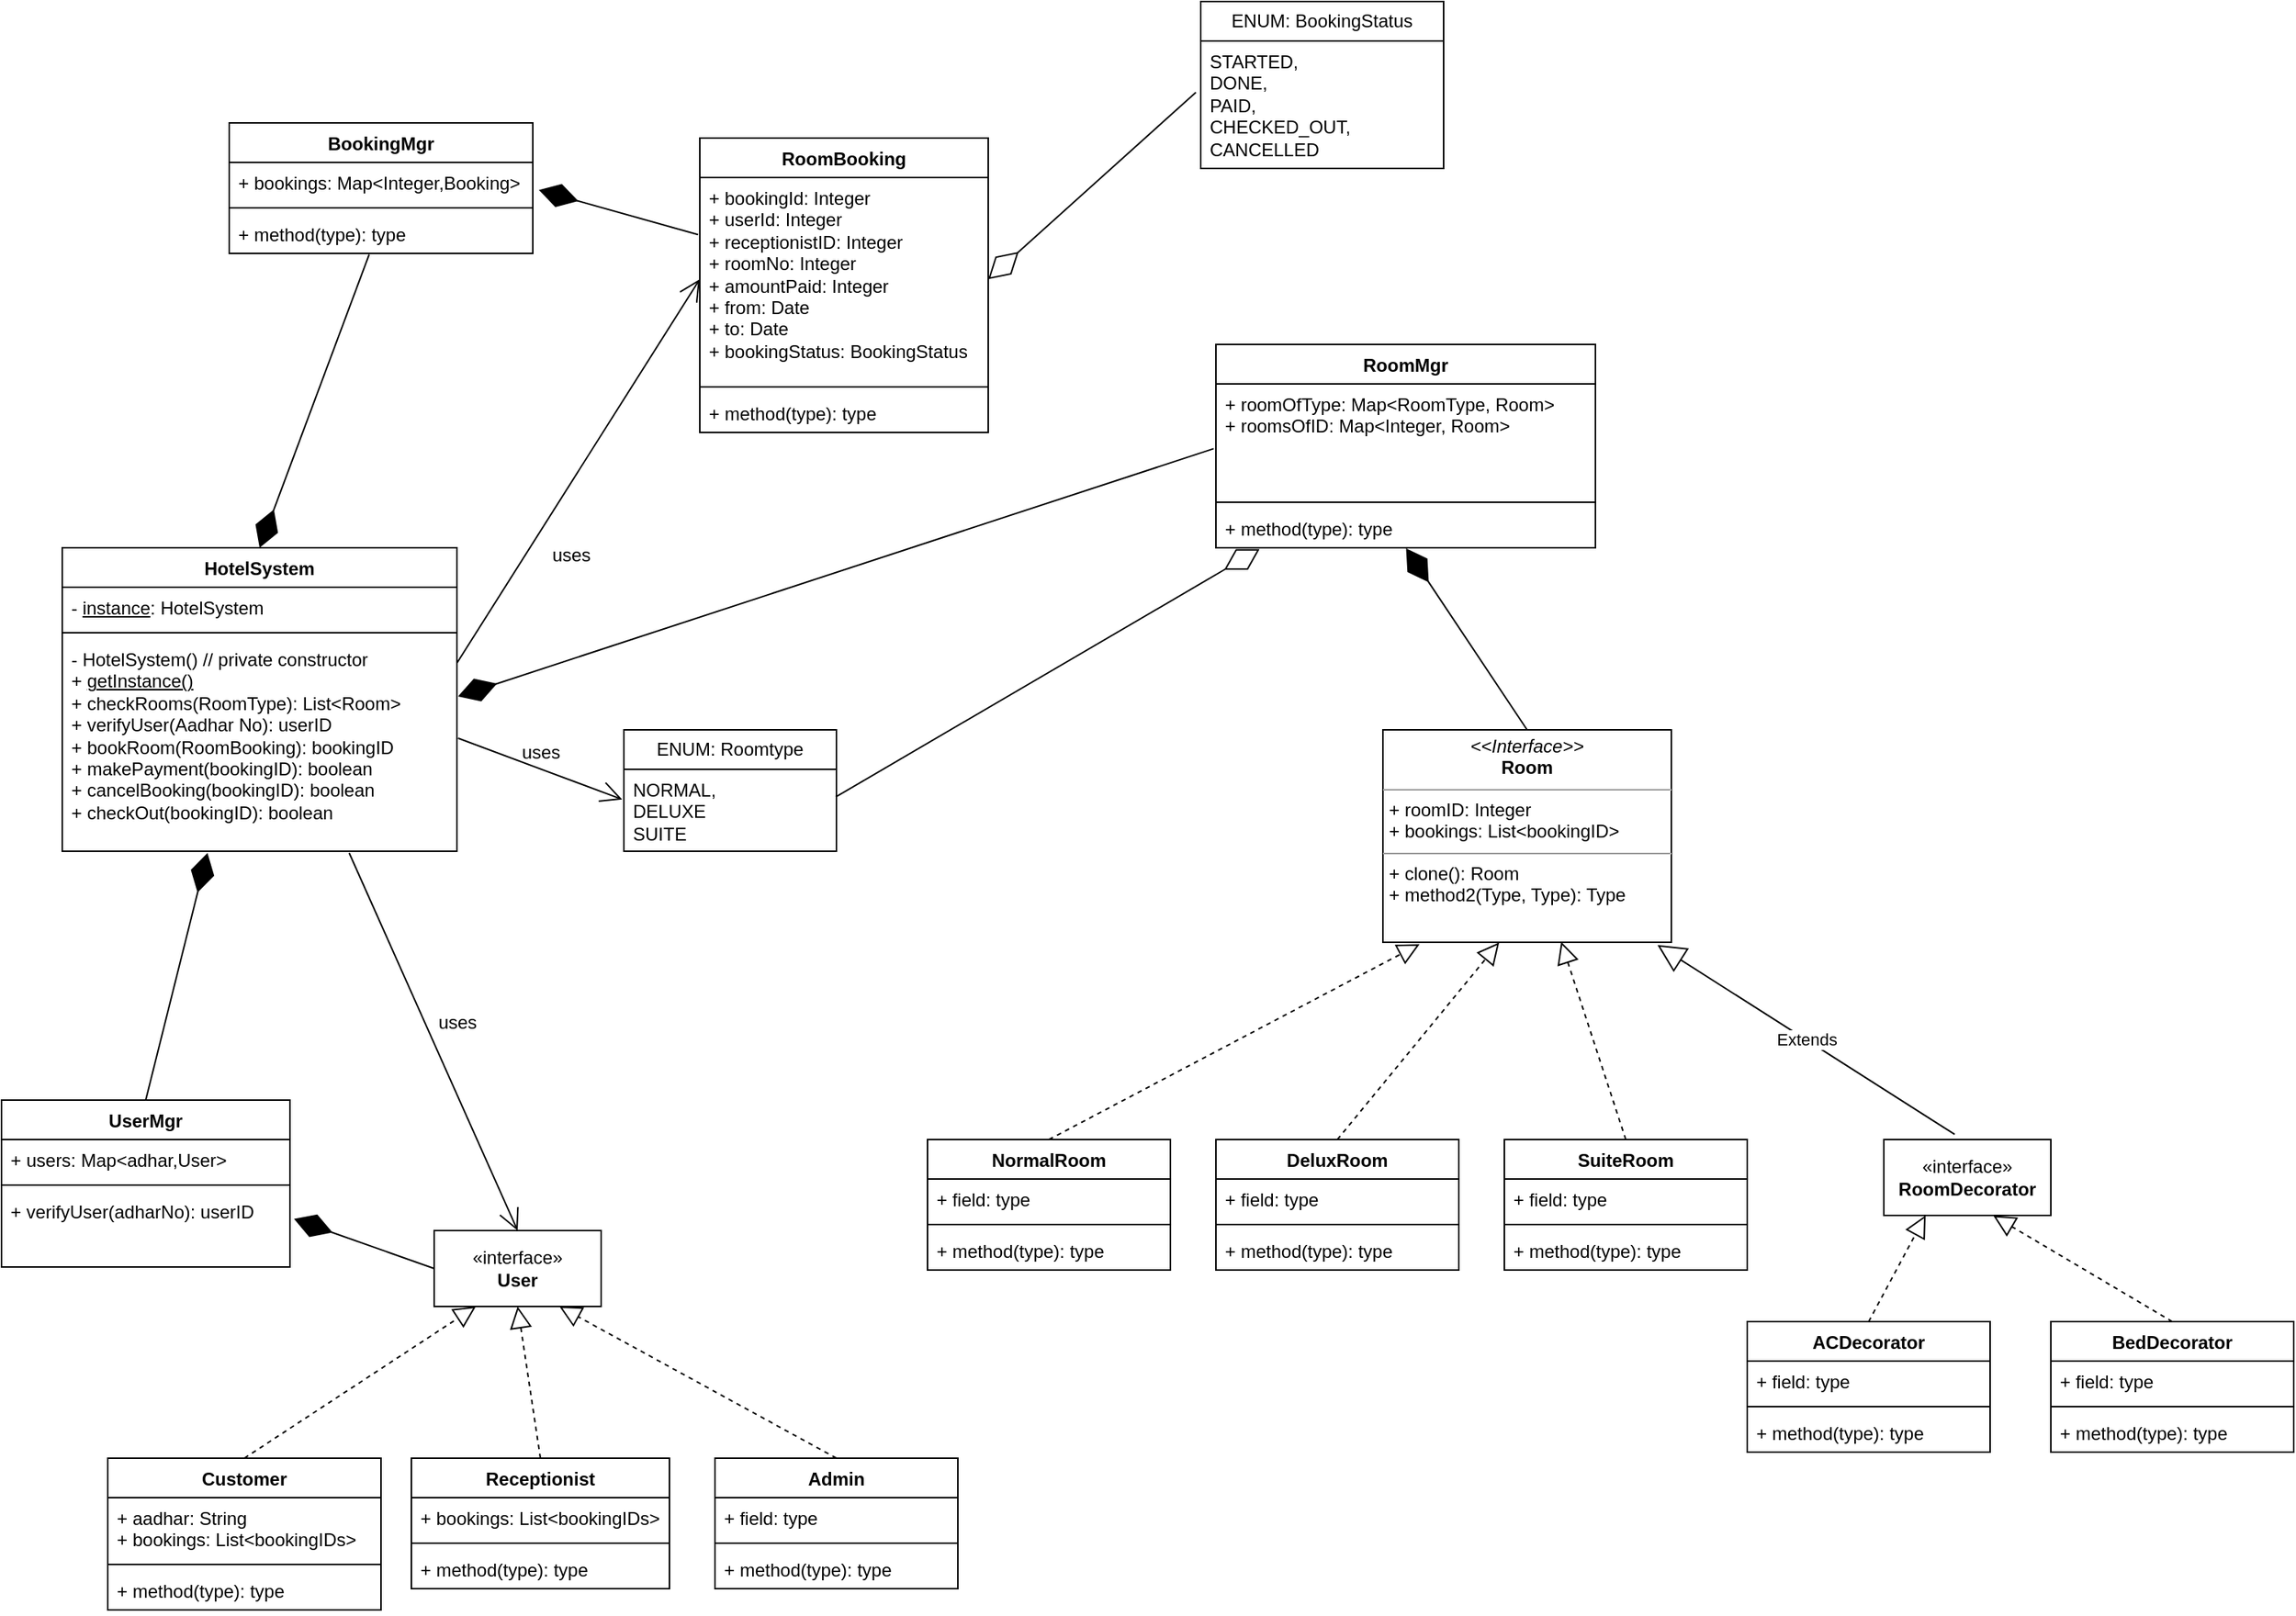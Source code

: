 <mxfile version="21.6.1" type="device">
  <diagram name="Page-1" id="GfwmIcArtnIXMi-xh_yv">
    <mxGraphModel dx="2812" dy="2037" grid="1" gridSize="10" guides="1" tooltips="1" connect="1" arrows="1" fold="1" page="1" pageScale="1" pageWidth="827" pageHeight="1169" math="0" shadow="0">
      <root>
        <mxCell id="0" />
        <mxCell id="1" parent="0" />
        <mxCell id="0rLFwju8Q2Q1ZzKIV3mr-5" value="«interface»&lt;br&gt;&lt;b&gt;User&lt;/b&gt;" style="html=1;whiteSpace=wrap;" vertex="1" parent="1">
          <mxGeometry x="115" y="50" width="110" height="50" as="geometry" />
        </mxCell>
        <mxCell id="0rLFwju8Q2Q1ZzKIV3mr-6" value="" style="endArrow=block;dashed=1;endFill=0;endSize=12;html=1;rounded=0;exitX=0.5;exitY=0;exitDx=0;exitDy=0;entryX=0.75;entryY=1;entryDx=0;entryDy=0;" edge="1" parent="1" source="0rLFwju8Q2Q1ZzKIV3mr-20" target="0rLFwju8Q2Q1ZzKIV3mr-5">
          <mxGeometry width="160" relative="1" as="geometry">
            <mxPoint x="330" y="290" as="sourcePoint" />
            <mxPoint x="490" y="290" as="targetPoint" />
          </mxGeometry>
        </mxCell>
        <mxCell id="0rLFwju8Q2Q1ZzKIV3mr-7" value="Customer" style="swimlane;fontStyle=1;align=center;verticalAlign=top;childLayout=stackLayout;horizontal=1;startSize=26;horizontalStack=0;resizeParent=1;resizeParentMax=0;resizeLast=0;collapsible=1;marginBottom=0;whiteSpace=wrap;html=1;" vertex="1" parent="1">
          <mxGeometry x="-100" y="200" width="180" height="100" as="geometry" />
        </mxCell>
        <mxCell id="0rLFwju8Q2Q1ZzKIV3mr-8" value="+ aadhar: String&lt;br&gt;+ bookings: List&amp;lt;bookingIDs&amp;gt;" style="text;strokeColor=none;fillColor=none;align=left;verticalAlign=top;spacingLeft=4;spacingRight=4;overflow=hidden;rotatable=0;points=[[0,0.5],[1,0.5]];portConstraint=eastwest;whiteSpace=wrap;html=1;" vertex="1" parent="0rLFwju8Q2Q1ZzKIV3mr-7">
          <mxGeometry y="26" width="180" height="40" as="geometry" />
        </mxCell>
        <mxCell id="0rLFwju8Q2Q1ZzKIV3mr-9" value="" style="line;strokeWidth=1;fillColor=none;align=left;verticalAlign=middle;spacingTop=-1;spacingLeft=3;spacingRight=3;rotatable=0;labelPosition=right;points=[];portConstraint=eastwest;strokeColor=inherit;" vertex="1" parent="0rLFwju8Q2Q1ZzKIV3mr-7">
          <mxGeometry y="66" width="180" height="8" as="geometry" />
        </mxCell>
        <mxCell id="0rLFwju8Q2Q1ZzKIV3mr-10" value="+ method(type): type" style="text;strokeColor=none;fillColor=none;align=left;verticalAlign=top;spacingLeft=4;spacingRight=4;overflow=hidden;rotatable=0;points=[[0,0.5],[1,0.5]];portConstraint=eastwest;whiteSpace=wrap;html=1;" vertex="1" parent="0rLFwju8Q2Q1ZzKIV3mr-7">
          <mxGeometry y="74" width="180" height="26" as="geometry" />
        </mxCell>
        <mxCell id="0rLFwju8Q2Q1ZzKIV3mr-12" value="Receptionist" style="swimlane;fontStyle=1;align=center;verticalAlign=top;childLayout=stackLayout;horizontal=1;startSize=26;horizontalStack=0;resizeParent=1;resizeParentMax=0;resizeLast=0;collapsible=1;marginBottom=0;whiteSpace=wrap;html=1;" vertex="1" parent="1">
          <mxGeometry x="100" y="200" width="170" height="86" as="geometry" />
        </mxCell>
        <mxCell id="0rLFwju8Q2Q1ZzKIV3mr-13" value="+ bookings: List&amp;lt;bookingIDs&amp;gt;" style="text;strokeColor=none;fillColor=none;align=left;verticalAlign=top;spacingLeft=4;spacingRight=4;overflow=hidden;rotatable=0;points=[[0,0.5],[1,0.5]];portConstraint=eastwest;whiteSpace=wrap;html=1;" vertex="1" parent="0rLFwju8Q2Q1ZzKIV3mr-12">
          <mxGeometry y="26" width="170" height="26" as="geometry" />
        </mxCell>
        <mxCell id="0rLFwju8Q2Q1ZzKIV3mr-14" value="" style="line;strokeWidth=1;fillColor=none;align=left;verticalAlign=middle;spacingTop=-1;spacingLeft=3;spacingRight=3;rotatable=0;labelPosition=right;points=[];portConstraint=eastwest;strokeColor=inherit;" vertex="1" parent="0rLFwju8Q2Q1ZzKIV3mr-12">
          <mxGeometry y="52" width="170" height="8" as="geometry" />
        </mxCell>
        <mxCell id="0rLFwju8Q2Q1ZzKIV3mr-15" value="+ method(type): type" style="text;strokeColor=none;fillColor=none;align=left;verticalAlign=top;spacingLeft=4;spacingRight=4;overflow=hidden;rotatable=0;points=[[0,0.5],[1,0.5]];portConstraint=eastwest;whiteSpace=wrap;html=1;" vertex="1" parent="0rLFwju8Q2Q1ZzKIV3mr-12">
          <mxGeometry y="60" width="170" height="26" as="geometry" />
        </mxCell>
        <mxCell id="0rLFwju8Q2Q1ZzKIV3mr-20" value="Admin" style="swimlane;fontStyle=1;align=center;verticalAlign=top;childLayout=stackLayout;horizontal=1;startSize=26;horizontalStack=0;resizeParent=1;resizeParentMax=0;resizeLast=0;collapsible=1;marginBottom=0;whiteSpace=wrap;html=1;" vertex="1" parent="1">
          <mxGeometry x="300" y="200" width="160" height="86" as="geometry" />
        </mxCell>
        <mxCell id="0rLFwju8Q2Q1ZzKIV3mr-21" value="+ field: type" style="text;strokeColor=none;fillColor=none;align=left;verticalAlign=top;spacingLeft=4;spacingRight=4;overflow=hidden;rotatable=0;points=[[0,0.5],[1,0.5]];portConstraint=eastwest;whiteSpace=wrap;html=1;" vertex="1" parent="0rLFwju8Q2Q1ZzKIV3mr-20">
          <mxGeometry y="26" width="160" height="26" as="geometry" />
        </mxCell>
        <mxCell id="0rLFwju8Q2Q1ZzKIV3mr-22" value="" style="line;strokeWidth=1;fillColor=none;align=left;verticalAlign=middle;spacingTop=-1;spacingLeft=3;spacingRight=3;rotatable=0;labelPosition=right;points=[];portConstraint=eastwest;strokeColor=inherit;" vertex="1" parent="0rLFwju8Q2Q1ZzKIV3mr-20">
          <mxGeometry y="52" width="160" height="8" as="geometry" />
        </mxCell>
        <mxCell id="0rLFwju8Q2Q1ZzKIV3mr-23" value="+ method(type): type" style="text;strokeColor=none;fillColor=none;align=left;verticalAlign=top;spacingLeft=4;spacingRight=4;overflow=hidden;rotatable=0;points=[[0,0.5],[1,0.5]];portConstraint=eastwest;whiteSpace=wrap;html=1;" vertex="1" parent="0rLFwju8Q2Q1ZzKIV3mr-20">
          <mxGeometry y="60" width="160" height="26" as="geometry" />
        </mxCell>
        <mxCell id="0rLFwju8Q2Q1ZzKIV3mr-24" value="" style="endArrow=block;dashed=1;endFill=0;endSize=12;html=1;rounded=0;exitX=0.5;exitY=0;exitDx=0;exitDy=0;entryX=0.5;entryY=1;entryDx=0;entryDy=0;" edge="1" parent="1" source="0rLFwju8Q2Q1ZzKIV3mr-12" target="0rLFwju8Q2Q1ZzKIV3mr-5">
          <mxGeometry width="160" relative="1" as="geometry">
            <mxPoint x="390" y="210" as="sourcePoint" />
            <mxPoint x="143" y="120" as="targetPoint" />
          </mxGeometry>
        </mxCell>
        <mxCell id="0rLFwju8Q2Q1ZzKIV3mr-25" value="" style="endArrow=block;dashed=1;endFill=0;endSize=12;html=1;rounded=0;exitX=0.5;exitY=0;exitDx=0;exitDy=0;entryX=0.25;entryY=1;entryDx=0;entryDy=0;" edge="1" parent="1" source="0rLFwju8Q2Q1ZzKIV3mr-7" target="0rLFwju8Q2Q1ZzKIV3mr-5">
          <mxGeometry width="160" relative="1" as="geometry">
            <mxPoint x="180" y="210" as="sourcePoint" />
            <mxPoint x="115" y="120" as="targetPoint" />
          </mxGeometry>
        </mxCell>
        <mxCell id="0rLFwju8Q2Q1ZzKIV3mr-29" value="NormalRoom" style="swimlane;fontStyle=1;align=center;verticalAlign=top;childLayout=stackLayout;horizontal=1;startSize=26;horizontalStack=0;resizeParent=1;resizeParentMax=0;resizeLast=0;collapsible=1;marginBottom=0;whiteSpace=wrap;html=1;" vertex="1" parent="1">
          <mxGeometry x="440" y="-10" width="160" height="86" as="geometry" />
        </mxCell>
        <mxCell id="0rLFwju8Q2Q1ZzKIV3mr-30" value="+ field: type" style="text;strokeColor=none;fillColor=none;align=left;verticalAlign=top;spacingLeft=4;spacingRight=4;overflow=hidden;rotatable=0;points=[[0,0.5],[1,0.5]];portConstraint=eastwest;whiteSpace=wrap;html=1;" vertex="1" parent="0rLFwju8Q2Q1ZzKIV3mr-29">
          <mxGeometry y="26" width="160" height="26" as="geometry" />
        </mxCell>
        <mxCell id="0rLFwju8Q2Q1ZzKIV3mr-31" value="" style="line;strokeWidth=1;fillColor=none;align=left;verticalAlign=middle;spacingTop=-1;spacingLeft=3;spacingRight=3;rotatable=0;labelPosition=right;points=[];portConstraint=eastwest;strokeColor=inherit;" vertex="1" parent="0rLFwju8Q2Q1ZzKIV3mr-29">
          <mxGeometry y="52" width="160" height="8" as="geometry" />
        </mxCell>
        <mxCell id="0rLFwju8Q2Q1ZzKIV3mr-32" value="+ method(type): type" style="text;strokeColor=none;fillColor=none;align=left;verticalAlign=top;spacingLeft=4;spacingRight=4;overflow=hidden;rotatable=0;points=[[0,0.5],[1,0.5]];portConstraint=eastwest;whiteSpace=wrap;html=1;" vertex="1" parent="0rLFwju8Q2Q1ZzKIV3mr-29">
          <mxGeometry y="60" width="160" height="26" as="geometry" />
        </mxCell>
        <mxCell id="0rLFwju8Q2Q1ZzKIV3mr-33" value="DeluxRoom" style="swimlane;fontStyle=1;align=center;verticalAlign=top;childLayout=stackLayout;horizontal=1;startSize=26;horizontalStack=0;resizeParent=1;resizeParentMax=0;resizeLast=0;collapsible=1;marginBottom=0;whiteSpace=wrap;html=1;" vertex="1" parent="1">
          <mxGeometry x="630" y="-10" width="160" height="86" as="geometry" />
        </mxCell>
        <mxCell id="0rLFwju8Q2Q1ZzKIV3mr-34" value="+ field: type" style="text;strokeColor=none;fillColor=none;align=left;verticalAlign=top;spacingLeft=4;spacingRight=4;overflow=hidden;rotatable=0;points=[[0,0.5],[1,0.5]];portConstraint=eastwest;whiteSpace=wrap;html=1;" vertex="1" parent="0rLFwju8Q2Q1ZzKIV3mr-33">
          <mxGeometry y="26" width="160" height="26" as="geometry" />
        </mxCell>
        <mxCell id="0rLFwju8Q2Q1ZzKIV3mr-35" value="" style="line;strokeWidth=1;fillColor=none;align=left;verticalAlign=middle;spacingTop=-1;spacingLeft=3;spacingRight=3;rotatable=0;labelPosition=right;points=[];portConstraint=eastwest;strokeColor=inherit;" vertex="1" parent="0rLFwju8Q2Q1ZzKIV3mr-33">
          <mxGeometry y="52" width="160" height="8" as="geometry" />
        </mxCell>
        <mxCell id="0rLFwju8Q2Q1ZzKIV3mr-36" value="+ method(type): type" style="text;strokeColor=none;fillColor=none;align=left;verticalAlign=top;spacingLeft=4;spacingRight=4;overflow=hidden;rotatable=0;points=[[0,0.5],[1,0.5]];portConstraint=eastwest;whiteSpace=wrap;html=1;" vertex="1" parent="0rLFwju8Q2Q1ZzKIV3mr-33">
          <mxGeometry y="60" width="160" height="26" as="geometry" />
        </mxCell>
        <mxCell id="0rLFwju8Q2Q1ZzKIV3mr-41" value="SuiteRoom" style="swimlane;fontStyle=1;align=center;verticalAlign=top;childLayout=stackLayout;horizontal=1;startSize=26;horizontalStack=0;resizeParent=1;resizeParentMax=0;resizeLast=0;collapsible=1;marginBottom=0;whiteSpace=wrap;html=1;" vertex="1" parent="1">
          <mxGeometry x="820" y="-10" width="160" height="86" as="geometry" />
        </mxCell>
        <mxCell id="0rLFwju8Q2Q1ZzKIV3mr-42" value="+ field: type" style="text;strokeColor=none;fillColor=none;align=left;verticalAlign=top;spacingLeft=4;spacingRight=4;overflow=hidden;rotatable=0;points=[[0,0.5],[1,0.5]];portConstraint=eastwest;whiteSpace=wrap;html=1;" vertex="1" parent="0rLFwju8Q2Q1ZzKIV3mr-41">
          <mxGeometry y="26" width="160" height="26" as="geometry" />
        </mxCell>
        <mxCell id="0rLFwju8Q2Q1ZzKIV3mr-43" value="" style="line;strokeWidth=1;fillColor=none;align=left;verticalAlign=middle;spacingTop=-1;spacingLeft=3;spacingRight=3;rotatable=0;labelPosition=right;points=[];portConstraint=eastwest;strokeColor=inherit;" vertex="1" parent="0rLFwju8Q2Q1ZzKIV3mr-41">
          <mxGeometry y="52" width="160" height="8" as="geometry" />
        </mxCell>
        <mxCell id="0rLFwju8Q2Q1ZzKIV3mr-44" value="+ method(type): type" style="text;strokeColor=none;fillColor=none;align=left;verticalAlign=top;spacingLeft=4;spacingRight=4;overflow=hidden;rotatable=0;points=[[0,0.5],[1,0.5]];portConstraint=eastwest;whiteSpace=wrap;html=1;" vertex="1" parent="0rLFwju8Q2Q1ZzKIV3mr-41">
          <mxGeometry y="60" width="160" height="26" as="geometry" />
        </mxCell>
        <mxCell id="0rLFwju8Q2Q1ZzKIV3mr-45" value="" style="endArrow=block;dashed=1;endFill=0;endSize=12;html=1;rounded=0;entryX=0.127;entryY=1.009;entryDx=0;entryDy=0;exitX=0.5;exitY=0;exitDx=0;exitDy=0;entryPerimeter=0;" edge="1" parent="1" source="0rLFwju8Q2Q1ZzKIV3mr-29" target="0rLFwju8Q2Q1ZzKIV3mr-73">
          <mxGeometry width="160" relative="1" as="geometry">
            <mxPoint x="320" y="90" as="sourcePoint" />
            <mxPoint x="807.5" y="-120" as="targetPoint" />
          </mxGeometry>
        </mxCell>
        <mxCell id="0rLFwju8Q2Q1ZzKIV3mr-46" value="" style="endArrow=block;dashed=1;endFill=0;endSize=12;html=1;rounded=0;entryX=0.403;entryY=1.001;entryDx=0;entryDy=0;exitX=0.5;exitY=0;exitDx=0;exitDy=0;entryPerimeter=0;" edge="1" parent="1" source="0rLFwju8Q2Q1ZzKIV3mr-33" target="0rLFwju8Q2Q1ZzKIV3mr-73">
          <mxGeometry width="160" relative="1" as="geometry">
            <mxPoint x="530" y="60" as="sourcePoint" />
            <mxPoint x="835" y="-120" as="targetPoint" />
          </mxGeometry>
        </mxCell>
        <mxCell id="0rLFwju8Q2Q1ZzKIV3mr-47" value="" style="endArrow=block;dashed=1;endFill=0;endSize=12;html=1;rounded=0;entryX=0.618;entryY=0.998;entryDx=0;entryDy=0;exitX=0.5;exitY=0;exitDx=0;exitDy=0;exitPerimeter=0;entryPerimeter=0;" edge="1" parent="1" source="0rLFwju8Q2Q1ZzKIV3mr-41" target="0rLFwju8Q2Q1ZzKIV3mr-73">
          <mxGeometry width="160" relative="1" as="geometry">
            <mxPoint x="900" y="40" as="sourcePoint" />
            <mxPoint x="862.5" y="-120" as="targetPoint" />
          </mxGeometry>
        </mxCell>
        <mxCell id="0rLFwju8Q2Q1ZzKIV3mr-48" value="«interface»&lt;br&gt;&lt;b&gt;RoomDecorator&lt;/b&gt;" style="html=1;whiteSpace=wrap;" vertex="1" parent="1">
          <mxGeometry x="1070" y="-10" width="110" height="50" as="geometry" />
        </mxCell>
        <mxCell id="0rLFwju8Q2Q1ZzKIV3mr-49" value="Extends" style="endArrow=block;endSize=16;endFill=0;html=1;rounded=0;entryX=0.952;entryY=1.013;entryDx=0;entryDy=0;exitX=0.424;exitY=-0.068;exitDx=0;exitDy=0;exitPerimeter=0;entryPerimeter=0;" edge="1" parent="1" source="0rLFwju8Q2Q1ZzKIV3mr-48" target="0rLFwju8Q2Q1ZzKIV3mr-73">
          <mxGeometry width="160" relative="1" as="geometry">
            <mxPoint x="820" y="90" as="sourcePoint" />
            <mxPoint x="890" y="-145" as="targetPoint" />
          </mxGeometry>
        </mxCell>
        <mxCell id="0rLFwju8Q2Q1ZzKIV3mr-54" value="ACDecorator" style="swimlane;fontStyle=1;align=center;verticalAlign=top;childLayout=stackLayout;horizontal=1;startSize=26;horizontalStack=0;resizeParent=1;resizeParentMax=0;resizeLast=0;collapsible=1;marginBottom=0;whiteSpace=wrap;html=1;" vertex="1" parent="1">
          <mxGeometry x="980" y="110" width="160" height="86" as="geometry" />
        </mxCell>
        <mxCell id="0rLFwju8Q2Q1ZzKIV3mr-55" value="+ field: type" style="text;strokeColor=none;fillColor=none;align=left;verticalAlign=top;spacingLeft=4;spacingRight=4;overflow=hidden;rotatable=0;points=[[0,0.5],[1,0.5]];portConstraint=eastwest;whiteSpace=wrap;html=1;" vertex="1" parent="0rLFwju8Q2Q1ZzKIV3mr-54">
          <mxGeometry y="26" width="160" height="26" as="geometry" />
        </mxCell>
        <mxCell id="0rLFwju8Q2Q1ZzKIV3mr-56" value="" style="line;strokeWidth=1;fillColor=none;align=left;verticalAlign=middle;spacingTop=-1;spacingLeft=3;spacingRight=3;rotatable=0;labelPosition=right;points=[];portConstraint=eastwest;strokeColor=inherit;" vertex="1" parent="0rLFwju8Q2Q1ZzKIV3mr-54">
          <mxGeometry y="52" width="160" height="8" as="geometry" />
        </mxCell>
        <mxCell id="0rLFwju8Q2Q1ZzKIV3mr-57" value="+ method(type): type" style="text;strokeColor=none;fillColor=none;align=left;verticalAlign=top;spacingLeft=4;spacingRight=4;overflow=hidden;rotatable=0;points=[[0,0.5],[1,0.5]];portConstraint=eastwest;whiteSpace=wrap;html=1;" vertex="1" parent="0rLFwju8Q2Q1ZzKIV3mr-54">
          <mxGeometry y="60" width="160" height="26" as="geometry" />
        </mxCell>
        <mxCell id="0rLFwju8Q2Q1ZzKIV3mr-58" value="BedDecorator" style="swimlane;fontStyle=1;align=center;verticalAlign=top;childLayout=stackLayout;horizontal=1;startSize=26;horizontalStack=0;resizeParent=1;resizeParentMax=0;resizeLast=0;collapsible=1;marginBottom=0;whiteSpace=wrap;html=1;" vertex="1" parent="1">
          <mxGeometry x="1180" y="110" width="160" height="86" as="geometry" />
        </mxCell>
        <mxCell id="0rLFwju8Q2Q1ZzKIV3mr-59" value="+ field: type" style="text;strokeColor=none;fillColor=none;align=left;verticalAlign=top;spacingLeft=4;spacingRight=4;overflow=hidden;rotatable=0;points=[[0,0.5],[1,0.5]];portConstraint=eastwest;whiteSpace=wrap;html=1;" vertex="1" parent="0rLFwju8Q2Q1ZzKIV3mr-58">
          <mxGeometry y="26" width="160" height="26" as="geometry" />
        </mxCell>
        <mxCell id="0rLFwju8Q2Q1ZzKIV3mr-60" value="" style="line;strokeWidth=1;fillColor=none;align=left;verticalAlign=middle;spacingTop=-1;spacingLeft=3;spacingRight=3;rotatable=0;labelPosition=right;points=[];portConstraint=eastwest;strokeColor=inherit;" vertex="1" parent="0rLFwju8Q2Q1ZzKIV3mr-58">
          <mxGeometry y="52" width="160" height="8" as="geometry" />
        </mxCell>
        <mxCell id="0rLFwju8Q2Q1ZzKIV3mr-61" value="+ method(type): type" style="text;strokeColor=none;fillColor=none;align=left;verticalAlign=top;spacingLeft=4;spacingRight=4;overflow=hidden;rotatable=0;points=[[0,0.5],[1,0.5]];portConstraint=eastwest;whiteSpace=wrap;html=1;" vertex="1" parent="0rLFwju8Q2Q1ZzKIV3mr-58">
          <mxGeometry y="60" width="160" height="26" as="geometry" />
        </mxCell>
        <mxCell id="0rLFwju8Q2Q1ZzKIV3mr-62" value="" style="endArrow=block;dashed=1;endFill=0;endSize=12;html=1;rounded=0;entryX=0.25;entryY=1;entryDx=0;entryDy=0;exitX=0.5;exitY=0;exitDx=0;exitDy=0;" edge="1" parent="1" source="0rLFwju8Q2Q1ZzKIV3mr-54" target="0rLFwju8Q2Q1ZzKIV3mr-48">
          <mxGeometry width="160" relative="1" as="geometry">
            <mxPoint x="910" as="sourcePoint" />
            <mxPoint x="873" y="-90" as="targetPoint" />
          </mxGeometry>
        </mxCell>
        <mxCell id="0rLFwju8Q2Q1ZzKIV3mr-63" value="" style="endArrow=block;dashed=1;endFill=0;endSize=12;html=1;rounded=0;entryX=0.656;entryY=1.004;entryDx=0;entryDy=0;exitX=0.5;exitY=0;exitDx=0;exitDy=0;entryPerimeter=0;" edge="1" parent="1" source="0rLFwju8Q2Q1ZzKIV3mr-58" target="0rLFwju8Q2Q1ZzKIV3mr-48">
          <mxGeometry width="160" relative="1" as="geometry">
            <mxPoint x="1070" y="120" as="sourcePoint" />
            <mxPoint x="1108" y="50" as="targetPoint" />
          </mxGeometry>
        </mxCell>
        <mxCell id="0rLFwju8Q2Q1ZzKIV3mr-64" value="HotelSystem" style="swimlane;fontStyle=1;align=center;verticalAlign=top;childLayout=stackLayout;horizontal=1;startSize=26;horizontalStack=0;resizeParent=1;resizeParentMax=0;resizeLast=0;collapsible=1;marginBottom=0;whiteSpace=wrap;html=1;" vertex="1" parent="1">
          <mxGeometry x="-130" y="-400" width="260" height="200" as="geometry">
            <mxRectangle x="140" y="-350" width="110" height="30" as="alternateBounds" />
          </mxGeometry>
        </mxCell>
        <mxCell id="0rLFwju8Q2Q1ZzKIV3mr-65" value="- &lt;u&gt;instance&lt;/u&gt;: HotelSystem" style="text;strokeColor=none;fillColor=none;align=left;verticalAlign=top;spacingLeft=4;spacingRight=4;overflow=hidden;rotatable=0;points=[[0,0.5],[1,0.5]];portConstraint=eastwest;whiteSpace=wrap;html=1;" vertex="1" parent="0rLFwju8Q2Q1ZzKIV3mr-64">
          <mxGeometry y="26" width="260" height="26" as="geometry" />
        </mxCell>
        <mxCell id="0rLFwju8Q2Q1ZzKIV3mr-66" value="" style="line;strokeWidth=1;fillColor=none;align=left;verticalAlign=middle;spacingTop=-1;spacingLeft=3;spacingRight=3;rotatable=0;labelPosition=right;points=[];portConstraint=eastwest;strokeColor=inherit;" vertex="1" parent="0rLFwju8Q2Q1ZzKIV3mr-64">
          <mxGeometry y="52" width="260" height="8" as="geometry" />
        </mxCell>
        <mxCell id="0rLFwju8Q2Q1ZzKIV3mr-67" value="- HotelSystem() // private constructor&lt;br&gt;+&amp;nbsp;&lt;u&gt;getInstance()&lt;/u&gt;&lt;br&gt;+ checkRooms(RoomType): List&amp;lt;Room&amp;gt;&lt;br&gt;+ verifyUser(Aadhar No): userID&lt;br&gt;+ bookRoom(RoomBooking): bookingID&lt;br&gt;+ makePayment(bookingID): boolean&lt;br&gt;+ cancelBooking(bookingID): boolean&lt;br&gt;+ checkOut(bookingID): boolean" style="text;strokeColor=none;fillColor=none;align=left;verticalAlign=top;spacingLeft=4;spacingRight=4;overflow=hidden;rotatable=0;points=[[0,0.5],[1,0.5]];portConstraint=eastwest;whiteSpace=wrap;html=1;" vertex="1" parent="0rLFwju8Q2Q1ZzKIV3mr-64">
          <mxGeometry y="60" width="260" height="140" as="geometry" />
        </mxCell>
        <mxCell id="0rLFwju8Q2Q1ZzKIV3mr-68" value="RoomBooking" style="swimlane;fontStyle=1;align=center;verticalAlign=top;childLayout=stackLayout;horizontal=1;startSize=26;horizontalStack=0;resizeParent=1;resizeParentMax=0;resizeLast=0;collapsible=1;marginBottom=0;whiteSpace=wrap;html=1;" vertex="1" parent="1">
          <mxGeometry x="290" y="-670" width="190" height="194" as="geometry" />
        </mxCell>
        <mxCell id="0rLFwju8Q2Q1ZzKIV3mr-69" value="+ bookingId: Integer&lt;br&gt;+ userId: Integer&lt;br&gt;+ receptionistID: Integer&lt;br&gt;+ roomNo: Integer&lt;br&gt;+ amountPaid: Integer&lt;br&gt;+ from: Date&lt;br&gt;+ to: Date&lt;br&gt;+ bookingStatus: BookingStatus" style="text;strokeColor=none;fillColor=none;align=left;verticalAlign=top;spacingLeft=4;spacingRight=4;overflow=hidden;rotatable=0;points=[[0,0.5],[1,0.5]];portConstraint=eastwest;whiteSpace=wrap;html=1;" vertex="1" parent="0rLFwju8Q2Q1ZzKIV3mr-68">
          <mxGeometry y="26" width="190" height="134" as="geometry" />
        </mxCell>
        <mxCell id="0rLFwju8Q2Q1ZzKIV3mr-70" value="" style="line;strokeWidth=1;fillColor=none;align=left;verticalAlign=middle;spacingTop=-1;spacingLeft=3;spacingRight=3;rotatable=0;labelPosition=right;points=[];portConstraint=eastwest;strokeColor=inherit;" vertex="1" parent="0rLFwju8Q2Q1ZzKIV3mr-68">
          <mxGeometry y="160" width="190" height="8" as="geometry" />
        </mxCell>
        <mxCell id="0rLFwju8Q2Q1ZzKIV3mr-71" value="+ method(type): type" style="text;strokeColor=none;fillColor=none;align=left;verticalAlign=top;spacingLeft=4;spacingRight=4;overflow=hidden;rotatable=0;points=[[0,0.5],[1,0.5]];portConstraint=eastwest;whiteSpace=wrap;html=1;" vertex="1" parent="0rLFwju8Q2Q1ZzKIV3mr-68">
          <mxGeometry y="168" width="190" height="26" as="geometry" />
        </mxCell>
        <mxCell id="0rLFwju8Q2Q1ZzKIV3mr-73" value="&lt;p style=&quot;margin:0px;margin-top:4px;text-align:center;&quot;&gt;&lt;i&gt;&amp;lt;&amp;lt;Interface&amp;gt;&amp;gt;&lt;/i&gt;&lt;br&gt;&lt;b&gt;Room&lt;/b&gt;&lt;/p&gt;&lt;hr size=&quot;1&quot;&gt;&lt;p style=&quot;margin:0px;margin-left:4px;&quot;&gt;+ roomID: Integer&lt;br&gt;+ bookings: List&amp;lt;bookingID&amp;gt;&lt;/p&gt;&lt;hr size=&quot;1&quot;&gt;&lt;p style=&quot;margin:0px;margin-left:4px;&quot;&gt;+ clone(): Room&lt;br&gt;+ method2(Type, Type): Type&lt;/p&gt;" style="verticalAlign=top;align=left;overflow=fill;fontSize=12;fontFamily=Helvetica;html=1;whiteSpace=wrap;" vertex="1" parent="1">
          <mxGeometry x="740" y="-280" width="190" height="140" as="geometry" />
        </mxCell>
        <mxCell id="0rLFwju8Q2Q1ZzKIV3mr-74" value="ENUM: Roomtype" style="swimlane;fontStyle=0;childLayout=stackLayout;horizontal=1;startSize=26;fillColor=none;horizontalStack=0;resizeParent=1;resizeParentMax=0;resizeLast=0;collapsible=1;marginBottom=0;whiteSpace=wrap;html=1;" vertex="1" parent="1">
          <mxGeometry x="240" y="-280" width="140" height="80" as="geometry" />
        </mxCell>
        <mxCell id="0rLFwju8Q2Q1ZzKIV3mr-75" value="NORMAL,&lt;br&gt;DELUXE&lt;br&gt;SUITE" style="text;strokeColor=none;fillColor=none;align=left;verticalAlign=top;spacingLeft=4;spacingRight=4;overflow=hidden;rotatable=0;points=[[0,0.5],[1,0.5]];portConstraint=eastwest;whiteSpace=wrap;html=1;" vertex="1" parent="0rLFwju8Q2Q1ZzKIV3mr-74">
          <mxGeometry y="26" width="140" height="54" as="geometry" />
        </mxCell>
        <mxCell id="0rLFwju8Q2Q1ZzKIV3mr-78" value="" style="endArrow=open;endFill=1;endSize=12;html=1;rounded=0;entryX=-0.008;entryY=0.368;entryDx=0;entryDy=0;entryPerimeter=0;exitX=1.003;exitY=0.468;exitDx=0;exitDy=0;exitPerimeter=0;" edge="1" parent="1" source="0rLFwju8Q2Q1ZzKIV3mr-67" target="0rLFwju8Q2Q1ZzKIV3mr-75">
          <mxGeometry width="160" relative="1" as="geometry">
            <mxPoint x="260" y="-260" as="sourcePoint" />
            <mxPoint x="420" y="-260" as="targetPoint" />
          </mxGeometry>
        </mxCell>
        <mxCell id="0rLFwju8Q2Q1ZzKIV3mr-79" value="uses" style="text;html=1;align=center;verticalAlign=middle;resizable=0;points=[];autosize=1;strokeColor=none;fillColor=none;" vertex="1" parent="1">
          <mxGeometry x="160" y="-280" width="50" height="30" as="geometry" />
        </mxCell>
        <mxCell id="0rLFwju8Q2Q1ZzKIV3mr-81" value="" style="endArrow=open;endFill=1;endSize=12;html=1;rounded=0;entryX=0;entryY=0.5;entryDx=0;entryDy=0;exitX=1.003;exitY=0.468;exitDx=0;exitDy=0;exitPerimeter=0;" edge="1" parent="1" target="0rLFwju8Q2Q1ZzKIV3mr-69">
          <mxGeometry width="160" relative="1" as="geometry">
            <mxPoint x="130" y="-324" as="sourcePoint" />
            <mxPoint x="238" y="-284" as="targetPoint" />
          </mxGeometry>
        </mxCell>
        <mxCell id="0rLFwju8Q2Q1ZzKIV3mr-82" value="uses" style="text;html=1;align=center;verticalAlign=middle;resizable=0;points=[];autosize=1;strokeColor=none;fillColor=none;" vertex="1" parent="1">
          <mxGeometry x="180" y="-410" width="50" height="30" as="geometry" />
        </mxCell>
        <mxCell id="0rLFwju8Q2Q1ZzKIV3mr-83" value="RoomMgr" style="swimlane;fontStyle=1;align=center;verticalAlign=top;childLayout=stackLayout;horizontal=1;startSize=26;horizontalStack=0;resizeParent=1;resizeParentMax=0;resizeLast=0;collapsible=1;marginBottom=0;whiteSpace=wrap;html=1;" vertex="1" parent="1">
          <mxGeometry x="630" y="-534" width="250" height="134" as="geometry" />
        </mxCell>
        <mxCell id="0rLFwju8Q2Q1ZzKIV3mr-84" value="+ roomOfType: Map&amp;lt;RoomType, Room&amp;gt;&lt;br&gt;+ roomsOfID: Map&amp;lt;Integer, Room&amp;gt;" style="text;strokeColor=none;fillColor=none;align=left;verticalAlign=top;spacingLeft=4;spacingRight=4;overflow=hidden;rotatable=0;points=[[0,0.5],[1,0.5]];portConstraint=eastwest;whiteSpace=wrap;html=1;" vertex="1" parent="0rLFwju8Q2Q1ZzKIV3mr-83">
          <mxGeometry y="26" width="250" height="74" as="geometry" />
        </mxCell>
        <mxCell id="0rLFwju8Q2Q1ZzKIV3mr-85" value="" style="line;strokeWidth=1;fillColor=none;align=left;verticalAlign=middle;spacingTop=-1;spacingLeft=3;spacingRight=3;rotatable=0;labelPosition=right;points=[];portConstraint=eastwest;strokeColor=inherit;" vertex="1" parent="0rLFwju8Q2Q1ZzKIV3mr-83">
          <mxGeometry y="100" width="250" height="8" as="geometry" />
        </mxCell>
        <mxCell id="0rLFwju8Q2Q1ZzKIV3mr-86" value="+ method(type): type" style="text;strokeColor=none;fillColor=none;align=left;verticalAlign=top;spacingLeft=4;spacingRight=4;overflow=hidden;rotatable=0;points=[[0,0.5],[1,0.5]];portConstraint=eastwest;whiteSpace=wrap;html=1;" vertex="1" parent="0rLFwju8Q2Q1ZzKIV3mr-83">
          <mxGeometry y="108" width="250" height="26" as="geometry" />
        </mxCell>
        <mxCell id="0rLFwju8Q2Q1ZzKIV3mr-88" value="" style="endArrow=diamondThin;endFill=1;endSize=24;html=1;rounded=0;entryX=0.501;entryY=1.013;entryDx=0;entryDy=0;entryPerimeter=0;exitX=0.5;exitY=0;exitDx=0;exitDy=0;" edge="1" parent="1" source="0rLFwju8Q2Q1ZzKIV3mr-73" target="0rLFwju8Q2Q1ZzKIV3mr-86">
          <mxGeometry width="160" relative="1" as="geometry">
            <mxPoint x="600" y="-330" as="sourcePoint" />
            <mxPoint x="760" y="-330" as="targetPoint" />
          </mxGeometry>
        </mxCell>
        <mxCell id="0rLFwju8Q2Q1ZzKIV3mr-89" value="" style="endArrow=diamondThin;endFill=0;endSize=24;html=1;rounded=0;entryX=0.115;entryY=1.034;entryDx=0;entryDy=0;entryPerimeter=0;exitX=0.997;exitY=0.337;exitDx=0;exitDy=0;exitPerimeter=0;" edge="1" parent="1" source="0rLFwju8Q2Q1ZzKIV3mr-75" target="0rLFwju8Q2Q1ZzKIV3mr-86">
          <mxGeometry width="160" relative="1" as="geometry">
            <mxPoint x="600" y="-330" as="sourcePoint" />
            <mxPoint x="760" y="-330" as="targetPoint" />
          </mxGeometry>
        </mxCell>
        <mxCell id="0rLFwju8Q2Q1ZzKIV3mr-91" value="BookingMgr" style="swimlane;fontStyle=1;align=center;verticalAlign=top;childLayout=stackLayout;horizontal=1;startSize=26;horizontalStack=0;resizeParent=1;resizeParentMax=0;resizeLast=0;collapsible=1;marginBottom=0;whiteSpace=wrap;html=1;" vertex="1" parent="1">
          <mxGeometry x="-20" y="-680" width="200" height="86" as="geometry" />
        </mxCell>
        <mxCell id="0rLFwju8Q2Q1ZzKIV3mr-92" value="+ bookings: Map&amp;lt;Integer,Booking&amp;gt;" style="text;strokeColor=none;fillColor=none;align=left;verticalAlign=top;spacingLeft=4;spacingRight=4;overflow=hidden;rotatable=0;points=[[0,0.5],[1,0.5]];portConstraint=eastwest;whiteSpace=wrap;html=1;" vertex="1" parent="0rLFwju8Q2Q1ZzKIV3mr-91">
          <mxGeometry y="26" width="200" height="26" as="geometry" />
        </mxCell>
        <mxCell id="0rLFwju8Q2Q1ZzKIV3mr-93" value="" style="line;strokeWidth=1;fillColor=none;align=left;verticalAlign=middle;spacingTop=-1;spacingLeft=3;spacingRight=3;rotatable=0;labelPosition=right;points=[];portConstraint=eastwest;strokeColor=inherit;" vertex="1" parent="0rLFwju8Q2Q1ZzKIV3mr-91">
          <mxGeometry y="52" width="200" height="8" as="geometry" />
        </mxCell>
        <mxCell id="0rLFwju8Q2Q1ZzKIV3mr-94" value="+ method(type): type" style="text;strokeColor=none;fillColor=none;align=left;verticalAlign=top;spacingLeft=4;spacingRight=4;overflow=hidden;rotatable=0;points=[[0,0.5],[1,0.5]];portConstraint=eastwest;whiteSpace=wrap;html=1;" vertex="1" parent="0rLFwju8Q2Q1ZzKIV3mr-91">
          <mxGeometry y="60" width="200" height="26" as="geometry" />
        </mxCell>
        <mxCell id="0rLFwju8Q2Q1ZzKIV3mr-95" value="" style="endArrow=diamondThin;endFill=1;endSize=24;html=1;rounded=0;entryX=1.003;entryY=0.271;entryDx=0;entryDy=0;entryPerimeter=0;exitX=-0.006;exitY=0.577;exitDx=0;exitDy=0;exitPerimeter=0;" edge="1" parent="1" source="0rLFwju8Q2Q1ZzKIV3mr-84" target="0rLFwju8Q2Q1ZzKIV3mr-67">
          <mxGeometry width="160" relative="1" as="geometry">
            <mxPoint x="260" y="-400" as="sourcePoint" />
            <mxPoint x="420" y="-400" as="targetPoint" />
          </mxGeometry>
        </mxCell>
        <mxCell id="0rLFwju8Q2Q1ZzKIV3mr-96" value="" style="endArrow=diamondThin;endFill=1;endSize=24;html=1;rounded=0;entryX=0.5;entryY=0;entryDx=0;entryDy=0;exitX=0.461;exitY=1.027;exitDx=0;exitDy=0;exitPerimeter=0;" edge="1" parent="1" source="0rLFwju8Q2Q1ZzKIV3mr-94" target="0rLFwju8Q2Q1ZzKIV3mr-64">
          <mxGeometry width="160" relative="1" as="geometry">
            <mxPoint x="639" y="-455" as="sourcePoint" />
            <mxPoint x="141" y="-292" as="targetPoint" />
          </mxGeometry>
        </mxCell>
        <mxCell id="0rLFwju8Q2Q1ZzKIV3mr-97" value="" style="endArrow=diamondThin;endFill=1;endSize=24;html=1;rounded=0;entryX=1.02;entryY=0.7;entryDx=0;entryDy=0;entryPerimeter=0;exitX=-0.006;exitY=0.281;exitDx=0;exitDy=0;exitPerimeter=0;" edge="1" parent="1" source="0rLFwju8Q2Q1ZzKIV3mr-69" target="0rLFwju8Q2Q1ZzKIV3mr-92">
          <mxGeometry width="160" relative="1" as="geometry">
            <mxPoint x="649" y="-445" as="sourcePoint" />
            <mxPoint x="151" y="-282" as="targetPoint" />
          </mxGeometry>
        </mxCell>
        <mxCell id="0rLFwju8Q2Q1ZzKIV3mr-98" value="" style="endArrow=open;endFill=1;endSize=12;html=1;rounded=0;exitX=0.727;exitY=1.008;exitDx=0;exitDy=0;exitPerimeter=0;entryX=0.5;entryY=0;entryDx=0;entryDy=0;" edge="1" parent="1" source="0rLFwju8Q2Q1ZzKIV3mr-67" target="0rLFwju8Q2Q1ZzKIV3mr-5">
          <mxGeometry width="160" relative="1" as="geometry">
            <mxPoint x="230" y="-50" as="sourcePoint" />
            <mxPoint x="390" y="-50" as="targetPoint" />
          </mxGeometry>
        </mxCell>
        <mxCell id="0rLFwju8Q2Q1ZzKIV3mr-99" value="uses" style="text;html=1;align=center;verticalAlign=middle;resizable=0;points=[];autosize=1;strokeColor=none;fillColor=none;" vertex="1" parent="1">
          <mxGeometry x="105" y="-102" width="50" height="30" as="geometry" />
        </mxCell>
        <mxCell id="0rLFwju8Q2Q1ZzKIV3mr-100" value="UserMgr" style="swimlane;fontStyle=1;align=center;verticalAlign=top;childLayout=stackLayout;horizontal=1;startSize=26;horizontalStack=0;resizeParent=1;resizeParentMax=0;resizeLast=0;collapsible=1;marginBottom=0;whiteSpace=wrap;html=1;" vertex="1" parent="1">
          <mxGeometry x="-170" y="-36" width="190" height="110" as="geometry" />
        </mxCell>
        <mxCell id="0rLFwju8Q2Q1ZzKIV3mr-101" value="+ users: Map&amp;lt;adhar,User&amp;gt;" style="text;strokeColor=none;fillColor=none;align=left;verticalAlign=top;spacingLeft=4;spacingRight=4;overflow=hidden;rotatable=0;points=[[0,0.5],[1,0.5]];portConstraint=eastwest;whiteSpace=wrap;html=1;" vertex="1" parent="0rLFwju8Q2Q1ZzKIV3mr-100">
          <mxGeometry y="26" width="190" height="26" as="geometry" />
        </mxCell>
        <mxCell id="0rLFwju8Q2Q1ZzKIV3mr-102" value="" style="line;strokeWidth=1;fillColor=none;align=left;verticalAlign=middle;spacingTop=-1;spacingLeft=3;spacingRight=3;rotatable=0;labelPosition=right;points=[];portConstraint=eastwest;strokeColor=inherit;" vertex="1" parent="0rLFwju8Q2Q1ZzKIV3mr-100">
          <mxGeometry y="52" width="190" height="8" as="geometry" />
        </mxCell>
        <mxCell id="0rLFwju8Q2Q1ZzKIV3mr-103" value="+ verifyUser(adharNo): userID" style="text;strokeColor=none;fillColor=none;align=left;verticalAlign=top;spacingLeft=4;spacingRight=4;overflow=hidden;rotatable=0;points=[[0,0.5],[1,0.5]];portConstraint=eastwest;whiteSpace=wrap;html=1;" vertex="1" parent="0rLFwju8Q2Q1ZzKIV3mr-100">
          <mxGeometry y="60" width="190" height="50" as="geometry" />
        </mxCell>
        <mxCell id="0rLFwju8Q2Q1ZzKIV3mr-105" value="" style="endArrow=diamondThin;endFill=1;endSize=24;html=1;rounded=0;entryX=0.368;entryY=1.008;entryDx=0;entryDy=0;entryPerimeter=0;exitX=0.5;exitY=0;exitDx=0;exitDy=0;" edge="1" parent="1" source="0rLFwju8Q2Q1ZzKIV3mr-100" target="0rLFwju8Q2Q1ZzKIV3mr-67">
          <mxGeometry width="160" relative="1" as="geometry">
            <mxPoint x="100" y="-120" as="sourcePoint" />
            <mxPoint x="260" y="-120" as="targetPoint" />
          </mxGeometry>
        </mxCell>
        <mxCell id="0rLFwju8Q2Q1ZzKIV3mr-106" value="" style="endArrow=diamondThin;endFill=1;endSize=24;html=1;rounded=0;entryX=1.014;entryY=0.366;entryDx=0;entryDy=0;entryPerimeter=0;exitX=0;exitY=0.5;exitDx=0;exitDy=0;" edge="1" parent="1" source="0rLFwju8Q2Q1ZzKIV3mr-5" target="0rLFwju8Q2Q1ZzKIV3mr-103">
          <mxGeometry width="160" relative="1" as="geometry">
            <mxPoint x="100" y="20" as="sourcePoint" />
            <mxPoint x="260" y="20" as="targetPoint" />
          </mxGeometry>
        </mxCell>
        <mxCell id="0rLFwju8Q2Q1ZzKIV3mr-107" value="ENUM: BookingStatus" style="swimlane;fontStyle=0;childLayout=stackLayout;horizontal=1;startSize=26;fillColor=none;horizontalStack=0;resizeParent=1;resizeParentMax=0;resizeLast=0;collapsible=1;marginBottom=0;whiteSpace=wrap;html=1;" vertex="1" parent="1">
          <mxGeometry x="620" y="-760" width="160" height="110" as="geometry" />
        </mxCell>
        <mxCell id="0rLFwju8Q2Q1ZzKIV3mr-108" value="STARTED,&lt;br&gt;DONE,&lt;br&gt;PAID,&lt;br&gt;CHECKED_OUT,&lt;br&gt;CANCELLED" style="text;strokeColor=none;fillColor=none;align=left;verticalAlign=top;spacingLeft=4;spacingRight=4;overflow=hidden;rotatable=0;points=[[0,0.5],[1,0.5]];portConstraint=eastwest;whiteSpace=wrap;html=1;" vertex="1" parent="0rLFwju8Q2Q1ZzKIV3mr-107">
          <mxGeometry y="26" width="160" height="84" as="geometry" />
        </mxCell>
        <mxCell id="0rLFwju8Q2Q1ZzKIV3mr-109" value="" style="endArrow=diamondThin;endFill=0;endSize=24;html=1;rounded=0;entryX=1;entryY=0.5;entryDx=0;entryDy=0;exitX=-0.02;exitY=0.403;exitDx=0;exitDy=0;exitPerimeter=0;" edge="1" parent="1" source="0rLFwju8Q2Q1ZzKIV3mr-108" target="0rLFwju8Q2Q1ZzKIV3mr-69">
          <mxGeometry width="160" relative="1" as="geometry">
            <mxPoint x="530" y="-640" as="sourcePoint" />
            <mxPoint x="460" y="-590" as="targetPoint" />
          </mxGeometry>
        </mxCell>
      </root>
    </mxGraphModel>
  </diagram>
</mxfile>
